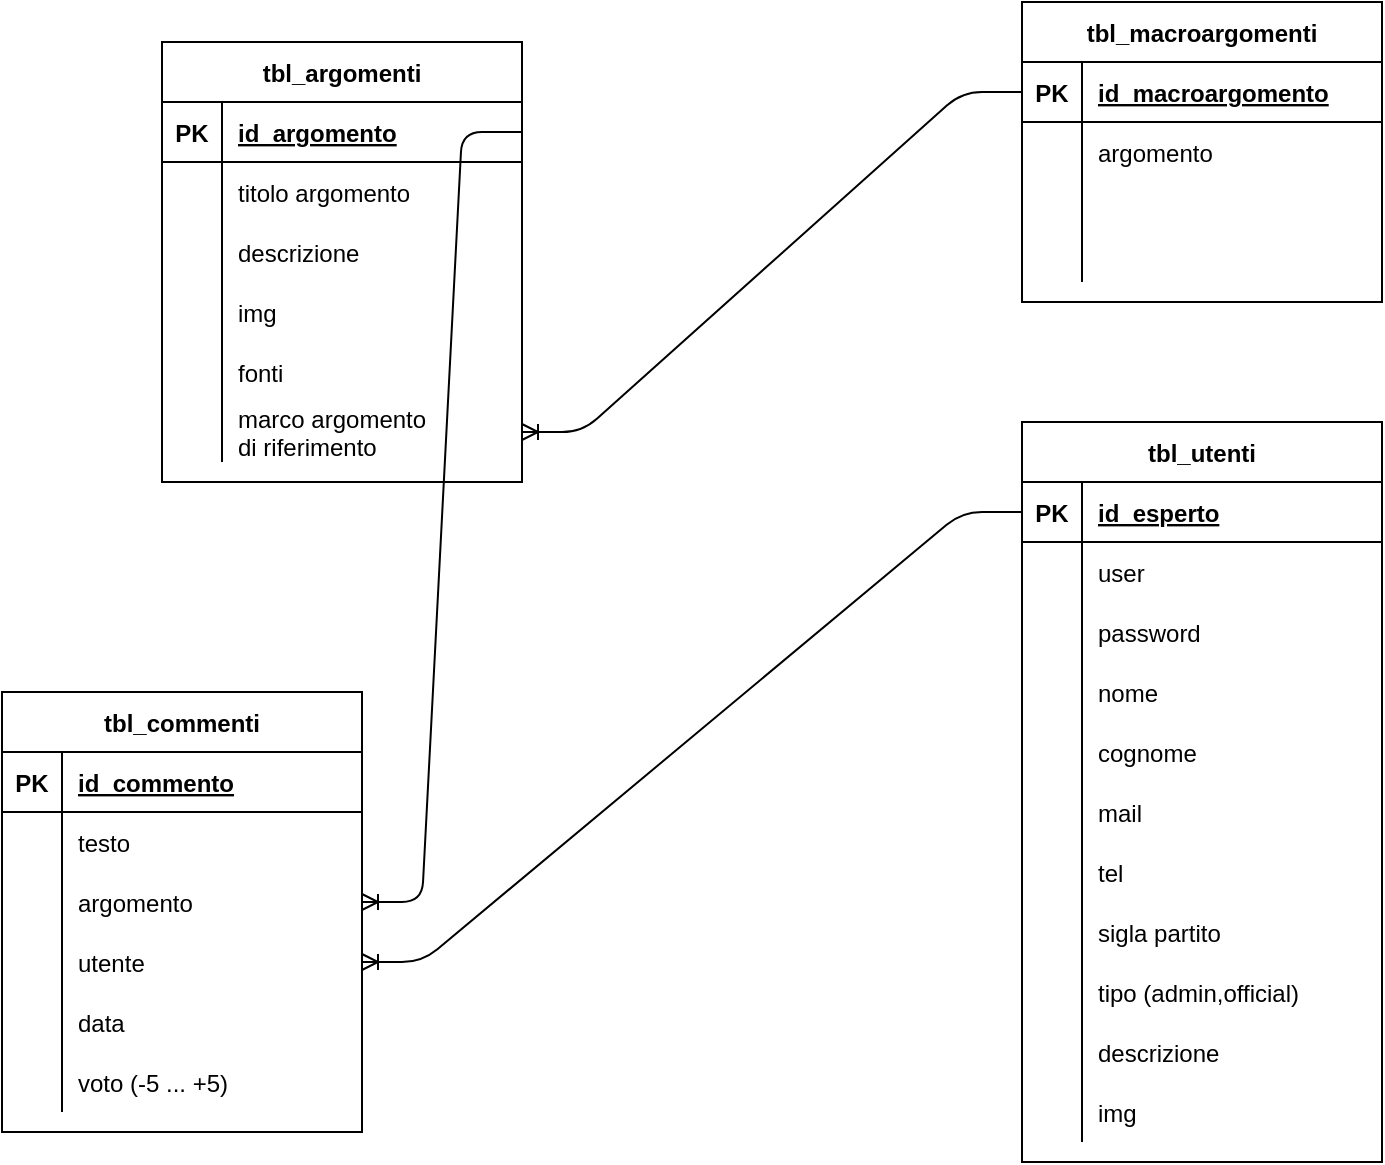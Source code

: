 <mxfile version="14.4.2" type="github">
  <diagram id="4fDVjwSigLJuf3alLLdt" name="Page-1">
    <mxGraphModel dx="1108" dy="520" grid="1" gridSize="10" guides="1" tooltips="1" connect="1" arrows="1" fold="1" page="1" pageScale="1" pageWidth="827" pageHeight="1169" math="0" shadow="0">
      <root>
        <mxCell id="0" />
        <mxCell id="1" parent="0" />
        <mxCell id="KxBq6JwYZa9nQKbfNQ8E-1" value="tbl_argomenti" style="shape=table;startSize=30;container=1;collapsible=1;childLayout=tableLayout;fixedRows=1;rowLines=0;fontStyle=1;align=center;resizeLast=1;" vertex="1" parent="1">
          <mxGeometry x="110" y="40" width="180" height="220" as="geometry" />
        </mxCell>
        <mxCell id="KxBq6JwYZa9nQKbfNQ8E-2" value="" style="shape=partialRectangle;collapsible=0;dropTarget=0;pointerEvents=0;fillColor=none;top=0;left=0;bottom=1;right=0;points=[[0,0.5],[1,0.5]];portConstraint=eastwest;" vertex="1" parent="KxBq6JwYZa9nQKbfNQ8E-1">
          <mxGeometry y="30" width="180" height="30" as="geometry" />
        </mxCell>
        <mxCell id="KxBq6JwYZa9nQKbfNQ8E-3" value="PK" style="shape=partialRectangle;connectable=0;fillColor=none;top=0;left=0;bottom=0;right=0;fontStyle=1;overflow=hidden;" vertex="1" parent="KxBq6JwYZa9nQKbfNQ8E-2">
          <mxGeometry width="30" height="30" as="geometry" />
        </mxCell>
        <mxCell id="KxBq6JwYZa9nQKbfNQ8E-4" value="id_argomento" style="shape=partialRectangle;connectable=0;fillColor=none;top=0;left=0;bottom=0;right=0;align=left;spacingLeft=6;fontStyle=5;overflow=hidden;" vertex="1" parent="KxBq6JwYZa9nQKbfNQ8E-2">
          <mxGeometry x="30" width="150" height="30" as="geometry" />
        </mxCell>
        <mxCell id="KxBq6JwYZa9nQKbfNQ8E-5" value="" style="shape=partialRectangle;collapsible=0;dropTarget=0;pointerEvents=0;fillColor=none;top=0;left=0;bottom=0;right=0;points=[[0,0.5],[1,0.5]];portConstraint=eastwest;" vertex="1" parent="KxBq6JwYZa9nQKbfNQ8E-1">
          <mxGeometry y="60" width="180" height="30" as="geometry" />
        </mxCell>
        <mxCell id="KxBq6JwYZa9nQKbfNQ8E-6" value="" style="shape=partialRectangle;connectable=0;fillColor=none;top=0;left=0;bottom=0;right=0;editable=1;overflow=hidden;" vertex="1" parent="KxBq6JwYZa9nQKbfNQ8E-5">
          <mxGeometry width="30" height="30" as="geometry" />
        </mxCell>
        <mxCell id="KxBq6JwYZa9nQKbfNQ8E-7" value="titolo argomento" style="shape=partialRectangle;connectable=0;fillColor=none;top=0;left=0;bottom=0;right=0;align=left;spacingLeft=6;overflow=hidden;" vertex="1" parent="KxBq6JwYZa9nQKbfNQ8E-5">
          <mxGeometry x="30" width="150" height="30" as="geometry" />
        </mxCell>
        <mxCell id="KxBq6JwYZa9nQKbfNQ8E-8" value="" style="shape=partialRectangle;collapsible=0;dropTarget=0;pointerEvents=0;fillColor=none;top=0;left=0;bottom=0;right=0;points=[[0,0.5],[1,0.5]];portConstraint=eastwest;" vertex="1" parent="KxBq6JwYZa9nQKbfNQ8E-1">
          <mxGeometry y="90" width="180" height="30" as="geometry" />
        </mxCell>
        <mxCell id="KxBq6JwYZa9nQKbfNQ8E-9" value="" style="shape=partialRectangle;connectable=0;fillColor=none;top=0;left=0;bottom=0;right=0;editable=1;overflow=hidden;" vertex="1" parent="KxBq6JwYZa9nQKbfNQ8E-8">
          <mxGeometry width="30" height="30" as="geometry" />
        </mxCell>
        <mxCell id="KxBq6JwYZa9nQKbfNQ8E-10" value="descrizione" style="shape=partialRectangle;connectable=0;fillColor=none;top=0;left=0;bottom=0;right=0;align=left;spacingLeft=6;overflow=hidden;" vertex="1" parent="KxBq6JwYZa9nQKbfNQ8E-8">
          <mxGeometry x="30" width="150" height="30" as="geometry" />
        </mxCell>
        <mxCell id="KxBq6JwYZa9nQKbfNQ8E-11" value="" style="shape=partialRectangle;collapsible=0;dropTarget=0;pointerEvents=0;fillColor=none;top=0;left=0;bottom=0;right=0;points=[[0,0.5],[1,0.5]];portConstraint=eastwest;" vertex="1" parent="KxBq6JwYZa9nQKbfNQ8E-1">
          <mxGeometry y="120" width="180" height="30" as="geometry" />
        </mxCell>
        <mxCell id="KxBq6JwYZa9nQKbfNQ8E-12" value="" style="shape=partialRectangle;connectable=0;fillColor=none;top=0;left=0;bottom=0;right=0;editable=1;overflow=hidden;" vertex="1" parent="KxBq6JwYZa9nQKbfNQ8E-11">
          <mxGeometry width="30" height="30" as="geometry" />
        </mxCell>
        <mxCell id="KxBq6JwYZa9nQKbfNQ8E-13" value="img" style="shape=partialRectangle;connectable=0;fillColor=none;top=0;left=0;bottom=0;right=0;align=left;spacingLeft=6;overflow=hidden;" vertex="1" parent="KxBq6JwYZa9nQKbfNQ8E-11">
          <mxGeometry x="30" width="150" height="30" as="geometry" />
        </mxCell>
        <mxCell id="KxBq6JwYZa9nQKbfNQ8E-103" value="" style="shape=partialRectangle;collapsible=0;dropTarget=0;pointerEvents=0;fillColor=none;top=0;left=0;bottom=0;right=0;points=[[0,0.5],[1,0.5]];portConstraint=eastwest;" vertex="1" parent="KxBq6JwYZa9nQKbfNQ8E-1">
          <mxGeometry y="150" width="180" height="30" as="geometry" />
        </mxCell>
        <mxCell id="KxBq6JwYZa9nQKbfNQ8E-104" value="" style="shape=partialRectangle;connectable=0;fillColor=none;top=0;left=0;bottom=0;right=0;editable=1;overflow=hidden;" vertex="1" parent="KxBq6JwYZa9nQKbfNQ8E-103">
          <mxGeometry width="30" height="30" as="geometry" />
        </mxCell>
        <mxCell id="KxBq6JwYZa9nQKbfNQ8E-105" value="fonti" style="shape=partialRectangle;connectable=0;fillColor=none;top=0;left=0;bottom=0;right=0;align=left;spacingLeft=6;overflow=hidden;" vertex="1" parent="KxBq6JwYZa9nQKbfNQ8E-103">
          <mxGeometry x="30" width="150" height="30" as="geometry" />
        </mxCell>
        <mxCell id="KxBq6JwYZa9nQKbfNQ8E-106" value="" style="shape=partialRectangle;collapsible=0;dropTarget=0;pointerEvents=0;fillColor=none;top=0;left=0;bottom=0;right=0;points=[[0,0.5],[1,0.5]];portConstraint=eastwest;" vertex="1" parent="KxBq6JwYZa9nQKbfNQ8E-1">
          <mxGeometry y="180" width="180" height="30" as="geometry" />
        </mxCell>
        <mxCell id="KxBq6JwYZa9nQKbfNQ8E-107" value="" style="shape=partialRectangle;connectable=0;fillColor=none;top=0;left=0;bottom=0;right=0;editable=1;overflow=hidden;" vertex="1" parent="KxBq6JwYZa9nQKbfNQ8E-106">
          <mxGeometry width="30" height="30" as="geometry" />
        </mxCell>
        <mxCell id="KxBq6JwYZa9nQKbfNQ8E-108" value="marco argomento &#xa;di riferimento" style="shape=partialRectangle;connectable=0;fillColor=none;top=0;left=0;bottom=0;right=0;align=left;spacingLeft=6;overflow=hidden;" vertex="1" parent="KxBq6JwYZa9nQKbfNQ8E-106">
          <mxGeometry x="30" width="150" height="30" as="geometry" />
        </mxCell>
        <mxCell id="KxBq6JwYZa9nQKbfNQ8E-14" value="tbl_utenti" style="shape=table;startSize=30;container=1;collapsible=1;childLayout=tableLayout;fixedRows=1;rowLines=0;fontStyle=1;align=center;resizeLast=1;" vertex="1" parent="1">
          <mxGeometry x="540" y="230" width="180" height="370" as="geometry" />
        </mxCell>
        <mxCell id="KxBq6JwYZa9nQKbfNQ8E-15" value="" style="shape=partialRectangle;collapsible=0;dropTarget=0;pointerEvents=0;fillColor=none;top=0;left=0;bottom=1;right=0;points=[[0,0.5],[1,0.5]];portConstraint=eastwest;" vertex="1" parent="KxBq6JwYZa9nQKbfNQ8E-14">
          <mxGeometry y="30" width="180" height="30" as="geometry" />
        </mxCell>
        <mxCell id="KxBq6JwYZa9nQKbfNQ8E-16" value="PK" style="shape=partialRectangle;connectable=0;fillColor=none;top=0;left=0;bottom=0;right=0;fontStyle=1;overflow=hidden;" vertex="1" parent="KxBq6JwYZa9nQKbfNQ8E-15">
          <mxGeometry width="30" height="30" as="geometry" />
        </mxCell>
        <mxCell id="KxBq6JwYZa9nQKbfNQ8E-17" value="id_esperto" style="shape=partialRectangle;connectable=0;fillColor=none;top=0;left=0;bottom=0;right=0;align=left;spacingLeft=6;fontStyle=5;overflow=hidden;" vertex="1" parent="KxBq6JwYZa9nQKbfNQ8E-15">
          <mxGeometry x="30" width="150" height="30" as="geometry" />
        </mxCell>
        <mxCell id="KxBq6JwYZa9nQKbfNQ8E-18" value="" style="shape=partialRectangle;collapsible=0;dropTarget=0;pointerEvents=0;fillColor=none;top=0;left=0;bottom=0;right=0;points=[[0,0.5],[1,0.5]];portConstraint=eastwest;" vertex="1" parent="KxBq6JwYZa9nQKbfNQ8E-14">
          <mxGeometry y="60" width="180" height="30" as="geometry" />
        </mxCell>
        <mxCell id="KxBq6JwYZa9nQKbfNQ8E-19" value="" style="shape=partialRectangle;connectable=0;fillColor=none;top=0;left=0;bottom=0;right=0;editable=1;overflow=hidden;" vertex="1" parent="KxBq6JwYZa9nQKbfNQ8E-18">
          <mxGeometry width="30" height="30" as="geometry" />
        </mxCell>
        <mxCell id="KxBq6JwYZa9nQKbfNQ8E-20" value="user" style="shape=partialRectangle;connectable=0;fillColor=none;top=0;left=0;bottom=0;right=0;align=left;spacingLeft=6;overflow=hidden;" vertex="1" parent="KxBq6JwYZa9nQKbfNQ8E-18">
          <mxGeometry x="30" width="150" height="30" as="geometry" />
        </mxCell>
        <mxCell id="KxBq6JwYZa9nQKbfNQ8E-21" value="" style="shape=partialRectangle;collapsible=0;dropTarget=0;pointerEvents=0;fillColor=none;top=0;left=0;bottom=0;right=0;points=[[0,0.5],[1,0.5]];portConstraint=eastwest;" vertex="1" parent="KxBq6JwYZa9nQKbfNQ8E-14">
          <mxGeometry y="90" width="180" height="30" as="geometry" />
        </mxCell>
        <mxCell id="KxBq6JwYZa9nQKbfNQ8E-22" value="" style="shape=partialRectangle;connectable=0;fillColor=none;top=0;left=0;bottom=0;right=0;editable=1;overflow=hidden;" vertex="1" parent="KxBq6JwYZa9nQKbfNQ8E-21">
          <mxGeometry width="30" height="30" as="geometry" />
        </mxCell>
        <mxCell id="KxBq6JwYZa9nQKbfNQ8E-23" value="password" style="shape=partialRectangle;connectable=0;fillColor=none;top=0;left=0;bottom=0;right=0;align=left;spacingLeft=6;overflow=hidden;" vertex="1" parent="KxBq6JwYZa9nQKbfNQ8E-21">
          <mxGeometry x="30" width="150" height="30" as="geometry" />
        </mxCell>
        <mxCell id="KxBq6JwYZa9nQKbfNQ8E-24" value="" style="shape=partialRectangle;collapsible=0;dropTarget=0;pointerEvents=0;fillColor=none;top=0;left=0;bottom=0;right=0;points=[[0,0.5],[1,0.5]];portConstraint=eastwest;" vertex="1" parent="KxBq6JwYZa9nQKbfNQ8E-14">
          <mxGeometry y="120" width="180" height="30" as="geometry" />
        </mxCell>
        <mxCell id="KxBq6JwYZa9nQKbfNQ8E-25" value="" style="shape=partialRectangle;connectable=0;fillColor=none;top=0;left=0;bottom=0;right=0;editable=1;overflow=hidden;" vertex="1" parent="KxBq6JwYZa9nQKbfNQ8E-24">
          <mxGeometry width="30" height="30" as="geometry" />
        </mxCell>
        <mxCell id="KxBq6JwYZa9nQKbfNQ8E-26" value="nome" style="shape=partialRectangle;connectable=0;fillColor=none;top=0;left=0;bottom=0;right=0;align=left;spacingLeft=6;overflow=hidden;" vertex="1" parent="KxBq6JwYZa9nQKbfNQ8E-24">
          <mxGeometry x="30" width="150" height="30" as="geometry" />
        </mxCell>
        <mxCell id="KxBq6JwYZa9nQKbfNQ8E-27" value="" style="shape=partialRectangle;collapsible=0;dropTarget=0;pointerEvents=0;fillColor=none;top=0;left=0;bottom=0;right=0;points=[[0,0.5],[1,0.5]];portConstraint=eastwest;" vertex="1" parent="KxBq6JwYZa9nQKbfNQ8E-14">
          <mxGeometry y="150" width="180" height="30" as="geometry" />
        </mxCell>
        <mxCell id="KxBq6JwYZa9nQKbfNQ8E-28" value="" style="shape=partialRectangle;connectable=0;fillColor=none;top=0;left=0;bottom=0;right=0;editable=1;overflow=hidden;" vertex="1" parent="KxBq6JwYZa9nQKbfNQ8E-27">
          <mxGeometry width="30" height="30" as="geometry" />
        </mxCell>
        <mxCell id="KxBq6JwYZa9nQKbfNQ8E-29" value="cognome" style="shape=partialRectangle;connectable=0;fillColor=none;top=0;left=0;bottom=0;right=0;align=left;spacingLeft=6;overflow=hidden;" vertex="1" parent="KxBq6JwYZa9nQKbfNQ8E-27">
          <mxGeometry x="30" width="150" height="30" as="geometry" />
        </mxCell>
        <mxCell id="KxBq6JwYZa9nQKbfNQ8E-85" value="" style="shape=partialRectangle;collapsible=0;dropTarget=0;pointerEvents=0;fillColor=none;top=0;left=0;bottom=0;right=0;points=[[0,0.5],[1,0.5]];portConstraint=eastwest;" vertex="1" parent="KxBq6JwYZa9nQKbfNQ8E-14">
          <mxGeometry y="180" width="180" height="30" as="geometry" />
        </mxCell>
        <mxCell id="KxBq6JwYZa9nQKbfNQ8E-86" value="" style="shape=partialRectangle;connectable=0;fillColor=none;top=0;left=0;bottom=0;right=0;editable=1;overflow=hidden;" vertex="1" parent="KxBq6JwYZa9nQKbfNQ8E-85">
          <mxGeometry width="30" height="30" as="geometry" />
        </mxCell>
        <mxCell id="KxBq6JwYZa9nQKbfNQ8E-87" value="mail" style="shape=partialRectangle;connectable=0;fillColor=none;top=0;left=0;bottom=0;right=0;align=left;spacingLeft=6;overflow=hidden;" vertex="1" parent="KxBq6JwYZa9nQKbfNQ8E-85">
          <mxGeometry x="30" width="150" height="30" as="geometry" />
        </mxCell>
        <mxCell id="KxBq6JwYZa9nQKbfNQ8E-88" value="" style="shape=partialRectangle;collapsible=0;dropTarget=0;pointerEvents=0;fillColor=none;top=0;left=0;bottom=0;right=0;points=[[0,0.5],[1,0.5]];portConstraint=eastwest;" vertex="1" parent="KxBq6JwYZa9nQKbfNQ8E-14">
          <mxGeometry y="210" width="180" height="30" as="geometry" />
        </mxCell>
        <mxCell id="KxBq6JwYZa9nQKbfNQ8E-89" value="" style="shape=partialRectangle;connectable=0;fillColor=none;top=0;left=0;bottom=0;right=0;editable=1;overflow=hidden;" vertex="1" parent="KxBq6JwYZa9nQKbfNQ8E-88">
          <mxGeometry width="30" height="30" as="geometry" />
        </mxCell>
        <mxCell id="KxBq6JwYZa9nQKbfNQ8E-90" value="tel" style="shape=partialRectangle;connectable=0;fillColor=none;top=0;left=0;bottom=0;right=0;align=left;spacingLeft=6;overflow=hidden;" vertex="1" parent="KxBq6JwYZa9nQKbfNQ8E-88">
          <mxGeometry x="30" width="150" height="30" as="geometry" />
        </mxCell>
        <mxCell id="KxBq6JwYZa9nQKbfNQ8E-91" value="" style="shape=partialRectangle;collapsible=0;dropTarget=0;pointerEvents=0;fillColor=none;top=0;left=0;bottom=0;right=0;points=[[0,0.5],[1,0.5]];portConstraint=eastwest;" vertex="1" parent="KxBq6JwYZa9nQKbfNQ8E-14">
          <mxGeometry y="240" width="180" height="30" as="geometry" />
        </mxCell>
        <mxCell id="KxBq6JwYZa9nQKbfNQ8E-92" value="" style="shape=partialRectangle;connectable=0;fillColor=none;top=0;left=0;bottom=0;right=0;editable=1;overflow=hidden;" vertex="1" parent="KxBq6JwYZa9nQKbfNQ8E-91">
          <mxGeometry width="30" height="30" as="geometry" />
        </mxCell>
        <mxCell id="KxBq6JwYZa9nQKbfNQ8E-93" value="sigla partito" style="shape=partialRectangle;connectable=0;fillColor=none;top=0;left=0;bottom=0;right=0;align=left;spacingLeft=6;overflow=hidden;" vertex="1" parent="KxBq6JwYZa9nQKbfNQ8E-91">
          <mxGeometry x="30" width="150" height="30" as="geometry" />
        </mxCell>
        <mxCell id="KxBq6JwYZa9nQKbfNQ8E-94" value="" style="shape=partialRectangle;collapsible=0;dropTarget=0;pointerEvents=0;fillColor=none;top=0;left=0;bottom=0;right=0;points=[[0,0.5],[1,0.5]];portConstraint=eastwest;" vertex="1" parent="KxBq6JwYZa9nQKbfNQ8E-14">
          <mxGeometry y="270" width="180" height="30" as="geometry" />
        </mxCell>
        <mxCell id="KxBq6JwYZa9nQKbfNQ8E-95" value="" style="shape=partialRectangle;connectable=0;fillColor=none;top=0;left=0;bottom=0;right=0;editable=1;overflow=hidden;" vertex="1" parent="KxBq6JwYZa9nQKbfNQ8E-94">
          <mxGeometry width="30" height="30" as="geometry" />
        </mxCell>
        <mxCell id="KxBq6JwYZa9nQKbfNQ8E-96" value="tipo (admin,official)" style="shape=partialRectangle;connectable=0;fillColor=none;top=0;left=0;bottom=0;right=0;align=left;spacingLeft=6;overflow=hidden;" vertex="1" parent="KxBq6JwYZa9nQKbfNQ8E-94">
          <mxGeometry x="30" width="150" height="30" as="geometry" />
        </mxCell>
        <mxCell id="KxBq6JwYZa9nQKbfNQ8E-97" value="" style="shape=partialRectangle;collapsible=0;dropTarget=0;pointerEvents=0;fillColor=none;top=0;left=0;bottom=0;right=0;points=[[0,0.5],[1,0.5]];portConstraint=eastwest;" vertex="1" parent="KxBq6JwYZa9nQKbfNQ8E-14">
          <mxGeometry y="300" width="180" height="30" as="geometry" />
        </mxCell>
        <mxCell id="KxBq6JwYZa9nQKbfNQ8E-98" value="" style="shape=partialRectangle;connectable=0;fillColor=none;top=0;left=0;bottom=0;right=0;editable=1;overflow=hidden;" vertex="1" parent="KxBq6JwYZa9nQKbfNQ8E-97">
          <mxGeometry width="30" height="30" as="geometry" />
        </mxCell>
        <mxCell id="KxBq6JwYZa9nQKbfNQ8E-99" value="descrizione" style="shape=partialRectangle;connectable=0;fillColor=none;top=0;left=0;bottom=0;right=0;align=left;spacingLeft=6;overflow=hidden;" vertex="1" parent="KxBq6JwYZa9nQKbfNQ8E-97">
          <mxGeometry x="30" width="150" height="30" as="geometry" />
        </mxCell>
        <mxCell id="KxBq6JwYZa9nQKbfNQ8E-100" value="" style="shape=partialRectangle;collapsible=0;dropTarget=0;pointerEvents=0;fillColor=none;top=0;left=0;bottom=0;right=0;points=[[0,0.5],[1,0.5]];portConstraint=eastwest;" vertex="1" parent="KxBq6JwYZa9nQKbfNQ8E-14">
          <mxGeometry y="330" width="180" height="30" as="geometry" />
        </mxCell>
        <mxCell id="KxBq6JwYZa9nQKbfNQ8E-101" value="" style="shape=partialRectangle;connectable=0;fillColor=none;top=0;left=0;bottom=0;right=0;editable=1;overflow=hidden;" vertex="1" parent="KxBq6JwYZa9nQKbfNQ8E-100">
          <mxGeometry width="30" height="30" as="geometry" />
        </mxCell>
        <mxCell id="KxBq6JwYZa9nQKbfNQ8E-102" value="img" style="shape=partialRectangle;connectable=0;fillColor=none;top=0;left=0;bottom=0;right=0;align=left;spacingLeft=6;overflow=hidden;" vertex="1" parent="KxBq6JwYZa9nQKbfNQ8E-100">
          <mxGeometry x="30" width="150" height="30" as="geometry" />
        </mxCell>
        <mxCell id="KxBq6JwYZa9nQKbfNQ8E-109" value="tbl_macroargomenti" style="shape=table;startSize=30;container=1;collapsible=1;childLayout=tableLayout;fixedRows=1;rowLines=0;fontStyle=1;align=center;resizeLast=1;" vertex="1" parent="1">
          <mxGeometry x="540" y="20" width="180" height="150" as="geometry" />
        </mxCell>
        <mxCell id="KxBq6JwYZa9nQKbfNQ8E-110" value="" style="shape=partialRectangle;collapsible=0;dropTarget=0;pointerEvents=0;fillColor=none;top=0;left=0;bottom=1;right=0;points=[[0,0.5],[1,0.5]];portConstraint=eastwest;" vertex="1" parent="KxBq6JwYZa9nQKbfNQ8E-109">
          <mxGeometry y="30" width="180" height="30" as="geometry" />
        </mxCell>
        <mxCell id="KxBq6JwYZa9nQKbfNQ8E-111" value="PK" style="shape=partialRectangle;connectable=0;fillColor=none;top=0;left=0;bottom=0;right=0;fontStyle=1;overflow=hidden;" vertex="1" parent="KxBq6JwYZa9nQKbfNQ8E-110">
          <mxGeometry width="30" height="30" as="geometry" />
        </mxCell>
        <mxCell id="KxBq6JwYZa9nQKbfNQ8E-112" value="id_macroargomento" style="shape=partialRectangle;connectable=0;fillColor=none;top=0;left=0;bottom=0;right=0;align=left;spacingLeft=6;fontStyle=5;overflow=hidden;" vertex="1" parent="KxBq6JwYZa9nQKbfNQ8E-110">
          <mxGeometry x="30" width="150" height="30" as="geometry" />
        </mxCell>
        <mxCell id="KxBq6JwYZa9nQKbfNQ8E-113" value="" style="shape=partialRectangle;collapsible=0;dropTarget=0;pointerEvents=0;fillColor=none;top=0;left=0;bottom=0;right=0;points=[[0,0.5],[1,0.5]];portConstraint=eastwest;" vertex="1" parent="KxBq6JwYZa9nQKbfNQ8E-109">
          <mxGeometry y="60" width="180" height="30" as="geometry" />
        </mxCell>
        <mxCell id="KxBq6JwYZa9nQKbfNQ8E-114" value="" style="shape=partialRectangle;connectable=0;fillColor=none;top=0;left=0;bottom=0;right=0;editable=1;overflow=hidden;" vertex="1" parent="KxBq6JwYZa9nQKbfNQ8E-113">
          <mxGeometry width="30" height="30" as="geometry" />
        </mxCell>
        <mxCell id="KxBq6JwYZa9nQKbfNQ8E-115" value="argomento" style="shape=partialRectangle;connectable=0;fillColor=none;top=0;left=0;bottom=0;right=0;align=left;spacingLeft=6;overflow=hidden;" vertex="1" parent="KxBq6JwYZa9nQKbfNQ8E-113">
          <mxGeometry x="30" width="150" height="30" as="geometry" />
        </mxCell>
        <mxCell id="KxBq6JwYZa9nQKbfNQ8E-116" value="" style="shape=partialRectangle;collapsible=0;dropTarget=0;pointerEvents=0;fillColor=none;top=0;left=0;bottom=0;right=0;points=[[0,0.5],[1,0.5]];portConstraint=eastwest;" vertex="1" parent="KxBq6JwYZa9nQKbfNQ8E-109">
          <mxGeometry y="90" width="180" height="30" as="geometry" />
        </mxCell>
        <mxCell id="KxBq6JwYZa9nQKbfNQ8E-117" value="" style="shape=partialRectangle;connectable=0;fillColor=none;top=0;left=0;bottom=0;right=0;editable=1;overflow=hidden;" vertex="1" parent="KxBq6JwYZa9nQKbfNQ8E-116">
          <mxGeometry width="30" height="30" as="geometry" />
        </mxCell>
        <mxCell id="KxBq6JwYZa9nQKbfNQ8E-118" value="" style="shape=partialRectangle;connectable=0;fillColor=none;top=0;left=0;bottom=0;right=0;align=left;spacingLeft=6;overflow=hidden;" vertex="1" parent="KxBq6JwYZa9nQKbfNQ8E-116">
          <mxGeometry x="30" width="150" height="30" as="geometry" />
        </mxCell>
        <mxCell id="KxBq6JwYZa9nQKbfNQ8E-119" value="" style="shape=partialRectangle;collapsible=0;dropTarget=0;pointerEvents=0;fillColor=none;top=0;left=0;bottom=0;right=0;points=[[0,0.5],[1,0.5]];portConstraint=eastwest;" vertex="1" parent="KxBq6JwYZa9nQKbfNQ8E-109">
          <mxGeometry y="120" width="180" height="20" as="geometry" />
        </mxCell>
        <mxCell id="KxBq6JwYZa9nQKbfNQ8E-120" value="" style="shape=partialRectangle;connectable=0;fillColor=none;top=0;left=0;bottom=0;right=0;editable=1;overflow=hidden;" vertex="1" parent="KxBq6JwYZa9nQKbfNQ8E-119">
          <mxGeometry width="30" height="20" as="geometry" />
        </mxCell>
        <mxCell id="KxBq6JwYZa9nQKbfNQ8E-121" value="" style="shape=partialRectangle;connectable=0;fillColor=none;top=0;left=0;bottom=0;right=0;align=left;spacingLeft=6;overflow=hidden;" vertex="1" parent="KxBq6JwYZa9nQKbfNQ8E-119">
          <mxGeometry x="30" width="150" height="20" as="geometry" />
        </mxCell>
        <mxCell id="KxBq6JwYZa9nQKbfNQ8E-122" value="tbl_commenti" style="shape=table;startSize=30;container=1;collapsible=1;childLayout=tableLayout;fixedRows=1;rowLines=0;fontStyle=1;align=center;resizeLast=1;" vertex="1" parent="1">
          <mxGeometry x="30" y="365" width="180" height="220" as="geometry" />
        </mxCell>
        <mxCell id="KxBq6JwYZa9nQKbfNQ8E-123" value="" style="shape=partialRectangle;collapsible=0;dropTarget=0;pointerEvents=0;fillColor=none;top=0;left=0;bottom=1;right=0;points=[[0,0.5],[1,0.5]];portConstraint=eastwest;" vertex="1" parent="KxBq6JwYZa9nQKbfNQ8E-122">
          <mxGeometry y="30" width="180" height="30" as="geometry" />
        </mxCell>
        <mxCell id="KxBq6JwYZa9nQKbfNQ8E-124" value="PK" style="shape=partialRectangle;connectable=0;fillColor=none;top=0;left=0;bottom=0;right=0;fontStyle=1;overflow=hidden;" vertex="1" parent="KxBq6JwYZa9nQKbfNQ8E-123">
          <mxGeometry width="30" height="30" as="geometry" />
        </mxCell>
        <mxCell id="KxBq6JwYZa9nQKbfNQ8E-125" value="id_commento" style="shape=partialRectangle;connectable=0;fillColor=none;top=0;left=0;bottom=0;right=0;align=left;spacingLeft=6;fontStyle=5;overflow=hidden;" vertex="1" parent="KxBq6JwYZa9nQKbfNQ8E-123">
          <mxGeometry x="30" width="150" height="30" as="geometry" />
        </mxCell>
        <mxCell id="KxBq6JwYZa9nQKbfNQ8E-126" value="" style="shape=partialRectangle;collapsible=0;dropTarget=0;pointerEvents=0;fillColor=none;top=0;left=0;bottom=0;right=0;points=[[0,0.5],[1,0.5]];portConstraint=eastwest;" vertex="1" parent="KxBq6JwYZa9nQKbfNQ8E-122">
          <mxGeometry y="60" width="180" height="30" as="geometry" />
        </mxCell>
        <mxCell id="KxBq6JwYZa9nQKbfNQ8E-127" value="" style="shape=partialRectangle;connectable=0;fillColor=none;top=0;left=0;bottom=0;right=0;editable=1;overflow=hidden;" vertex="1" parent="KxBq6JwYZa9nQKbfNQ8E-126">
          <mxGeometry width="30" height="30" as="geometry" />
        </mxCell>
        <mxCell id="KxBq6JwYZa9nQKbfNQ8E-128" value="testo" style="shape=partialRectangle;connectable=0;fillColor=none;top=0;left=0;bottom=0;right=0;align=left;spacingLeft=6;overflow=hidden;" vertex="1" parent="KxBq6JwYZa9nQKbfNQ8E-126">
          <mxGeometry x="30" width="150" height="30" as="geometry" />
        </mxCell>
        <mxCell id="KxBq6JwYZa9nQKbfNQ8E-129" value="" style="shape=partialRectangle;collapsible=0;dropTarget=0;pointerEvents=0;fillColor=none;top=0;left=0;bottom=0;right=0;points=[[0,0.5],[1,0.5]];portConstraint=eastwest;" vertex="1" parent="KxBq6JwYZa9nQKbfNQ8E-122">
          <mxGeometry y="90" width="180" height="30" as="geometry" />
        </mxCell>
        <mxCell id="KxBq6JwYZa9nQKbfNQ8E-130" value="" style="shape=partialRectangle;connectable=0;fillColor=none;top=0;left=0;bottom=0;right=0;editable=1;overflow=hidden;" vertex="1" parent="KxBq6JwYZa9nQKbfNQ8E-129">
          <mxGeometry width="30" height="30" as="geometry" />
        </mxCell>
        <mxCell id="KxBq6JwYZa9nQKbfNQ8E-131" value="argomento" style="shape=partialRectangle;connectable=0;fillColor=none;top=0;left=0;bottom=0;right=0;align=left;spacingLeft=6;overflow=hidden;" vertex="1" parent="KxBq6JwYZa9nQKbfNQ8E-129">
          <mxGeometry x="30" width="150" height="30" as="geometry" />
        </mxCell>
        <mxCell id="KxBq6JwYZa9nQKbfNQ8E-132" value="" style="shape=partialRectangle;collapsible=0;dropTarget=0;pointerEvents=0;fillColor=none;top=0;left=0;bottom=0;right=0;points=[[0,0.5],[1,0.5]];portConstraint=eastwest;" vertex="1" parent="KxBq6JwYZa9nQKbfNQ8E-122">
          <mxGeometry y="120" width="180" height="30" as="geometry" />
        </mxCell>
        <mxCell id="KxBq6JwYZa9nQKbfNQ8E-133" value="" style="shape=partialRectangle;connectable=0;fillColor=none;top=0;left=0;bottom=0;right=0;editable=1;overflow=hidden;" vertex="1" parent="KxBq6JwYZa9nQKbfNQ8E-132">
          <mxGeometry width="30" height="30" as="geometry" />
        </mxCell>
        <mxCell id="KxBq6JwYZa9nQKbfNQ8E-134" value="utente" style="shape=partialRectangle;connectable=0;fillColor=none;top=0;left=0;bottom=0;right=0;align=left;spacingLeft=6;overflow=hidden;" vertex="1" parent="KxBq6JwYZa9nQKbfNQ8E-132">
          <mxGeometry x="30" width="150" height="30" as="geometry" />
        </mxCell>
        <mxCell id="KxBq6JwYZa9nQKbfNQ8E-135" value="" style="shape=partialRectangle;collapsible=0;dropTarget=0;pointerEvents=0;fillColor=none;top=0;left=0;bottom=0;right=0;points=[[0,0.5],[1,0.5]];portConstraint=eastwest;" vertex="1" parent="KxBq6JwYZa9nQKbfNQ8E-122">
          <mxGeometry y="150" width="180" height="30" as="geometry" />
        </mxCell>
        <mxCell id="KxBq6JwYZa9nQKbfNQ8E-136" value="" style="shape=partialRectangle;connectable=0;fillColor=none;top=0;left=0;bottom=0;right=0;editable=1;overflow=hidden;" vertex="1" parent="KxBq6JwYZa9nQKbfNQ8E-135">
          <mxGeometry width="30" height="30" as="geometry" />
        </mxCell>
        <mxCell id="KxBq6JwYZa9nQKbfNQ8E-137" value="data" style="shape=partialRectangle;connectable=0;fillColor=none;top=0;left=0;bottom=0;right=0;align=left;spacingLeft=6;overflow=hidden;" vertex="1" parent="KxBq6JwYZa9nQKbfNQ8E-135">
          <mxGeometry x="30" width="150" height="30" as="geometry" />
        </mxCell>
        <mxCell id="KxBq6JwYZa9nQKbfNQ8E-138" value="" style="shape=partialRectangle;collapsible=0;dropTarget=0;pointerEvents=0;fillColor=none;top=0;left=0;bottom=0;right=0;points=[[0,0.5],[1,0.5]];portConstraint=eastwest;" vertex="1" parent="KxBq6JwYZa9nQKbfNQ8E-122">
          <mxGeometry y="180" width="180" height="30" as="geometry" />
        </mxCell>
        <mxCell id="KxBq6JwYZa9nQKbfNQ8E-139" value="" style="shape=partialRectangle;connectable=0;fillColor=none;top=0;left=0;bottom=0;right=0;editable=1;overflow=hidden;" vertex="1" parent="KxBq6JwYZa9nQKbfNQ8E-138">
          <mxGeometry width="30" height="30" as="geometry" />
        </mxCell>
        <mxCell id="KxBq6JwYZa9nQKbfNQ8E-140" value="voto (-5 ... +5)" style="shape=partialRectangle;connectable=0;fillColor=none;top=0;left=0;bottom=0;right=0;align=left;spacingLeft=6;overflow=hidden;" vertex="1" parent="KxBq6JwYZa9nQKbfNQ8E-138">
          <mxGeometry x="30" width="150" height="30" as="geometry" />
        </mxCell>
        <mxCell id="KxBq6JwYZa9nQKbfNQ8E-142" value="" style="edgeStyle=entityRelationEdgeStyle;fontSize=12;html=1;endArrow=ERoneToMany;exitX=0;exitY=0.5;exitDx=0;exitDy=0;entryX=1;entryY=0.5;entryDx=0;entryDy=0;" edge="1" parent="1" source="KxBq6JwYZa9nQKbfNQ8E-110" target="KxBq6JwYZa9nQKbfNQ8E-106">
          <mxGeometry width="100" height="100" relative="1" as="geometry">
            <mxPoint x="420" y="310" as="sourcePoint" />
            <mxPoint x="430" y="130" as="targetPoint" />
          </mxGeometry>
        </mxCell>
        <mxCell id="KxBq6JwYZa9nQKbfNQ8E-143" value="" style="edgeStyle=entityRelationEdgeStyle;fontSize=12;html=1;endArrow=ERoneToMany;exitX=0;exitY=0.5;exitDx=0;exitDy=0;entryX=1;entryY=0.5;entryDx=0;entryDy=0;" edge="1" parent="1" source="KxBq6JwYZa9nQKbfNQ8E-15" target="KxBq6JwYZa9nQKbfNQ8E-132">
          <mxGeometry width="100" height="100" relative="1" as="geometry">
            <mxPoint x="380" y="270" as="sourcePoint" />
            <mxPoint x="330" y="410" as="targetPoint" />
          </mxGeometry>
        </mxCell>
        <mxCell id="KxBq6JwYZa9nQKbfNQ8E-144" value="" style="edgeStyle=entityRelationEdgeStyle;fontSize=12;html=1;endArrow=ERoneToMany;exitX=1;exitY=0.5;exitDx=0;exitDy=0;entryX=1;entryY=0.5;entryDx=0;entryDy=0;" edge="1" parent="1" source="KxBq6JwYZa9nQKbfNQ8E-2" target="KxBq6JwYZa9nQKbfNQ8E-129">
          <mxGeometry width="100" height="100" relative="1" as="geometry">
            <mxPoint x="420" y="290" as="sourcePoint" />
            <mxPoint x="520" y="190" as="targetPoint" />
          </mxGeometry>
        </mxCell>
      </root>
    </mxGraphModel>
  </diagram>
</mxfile>
